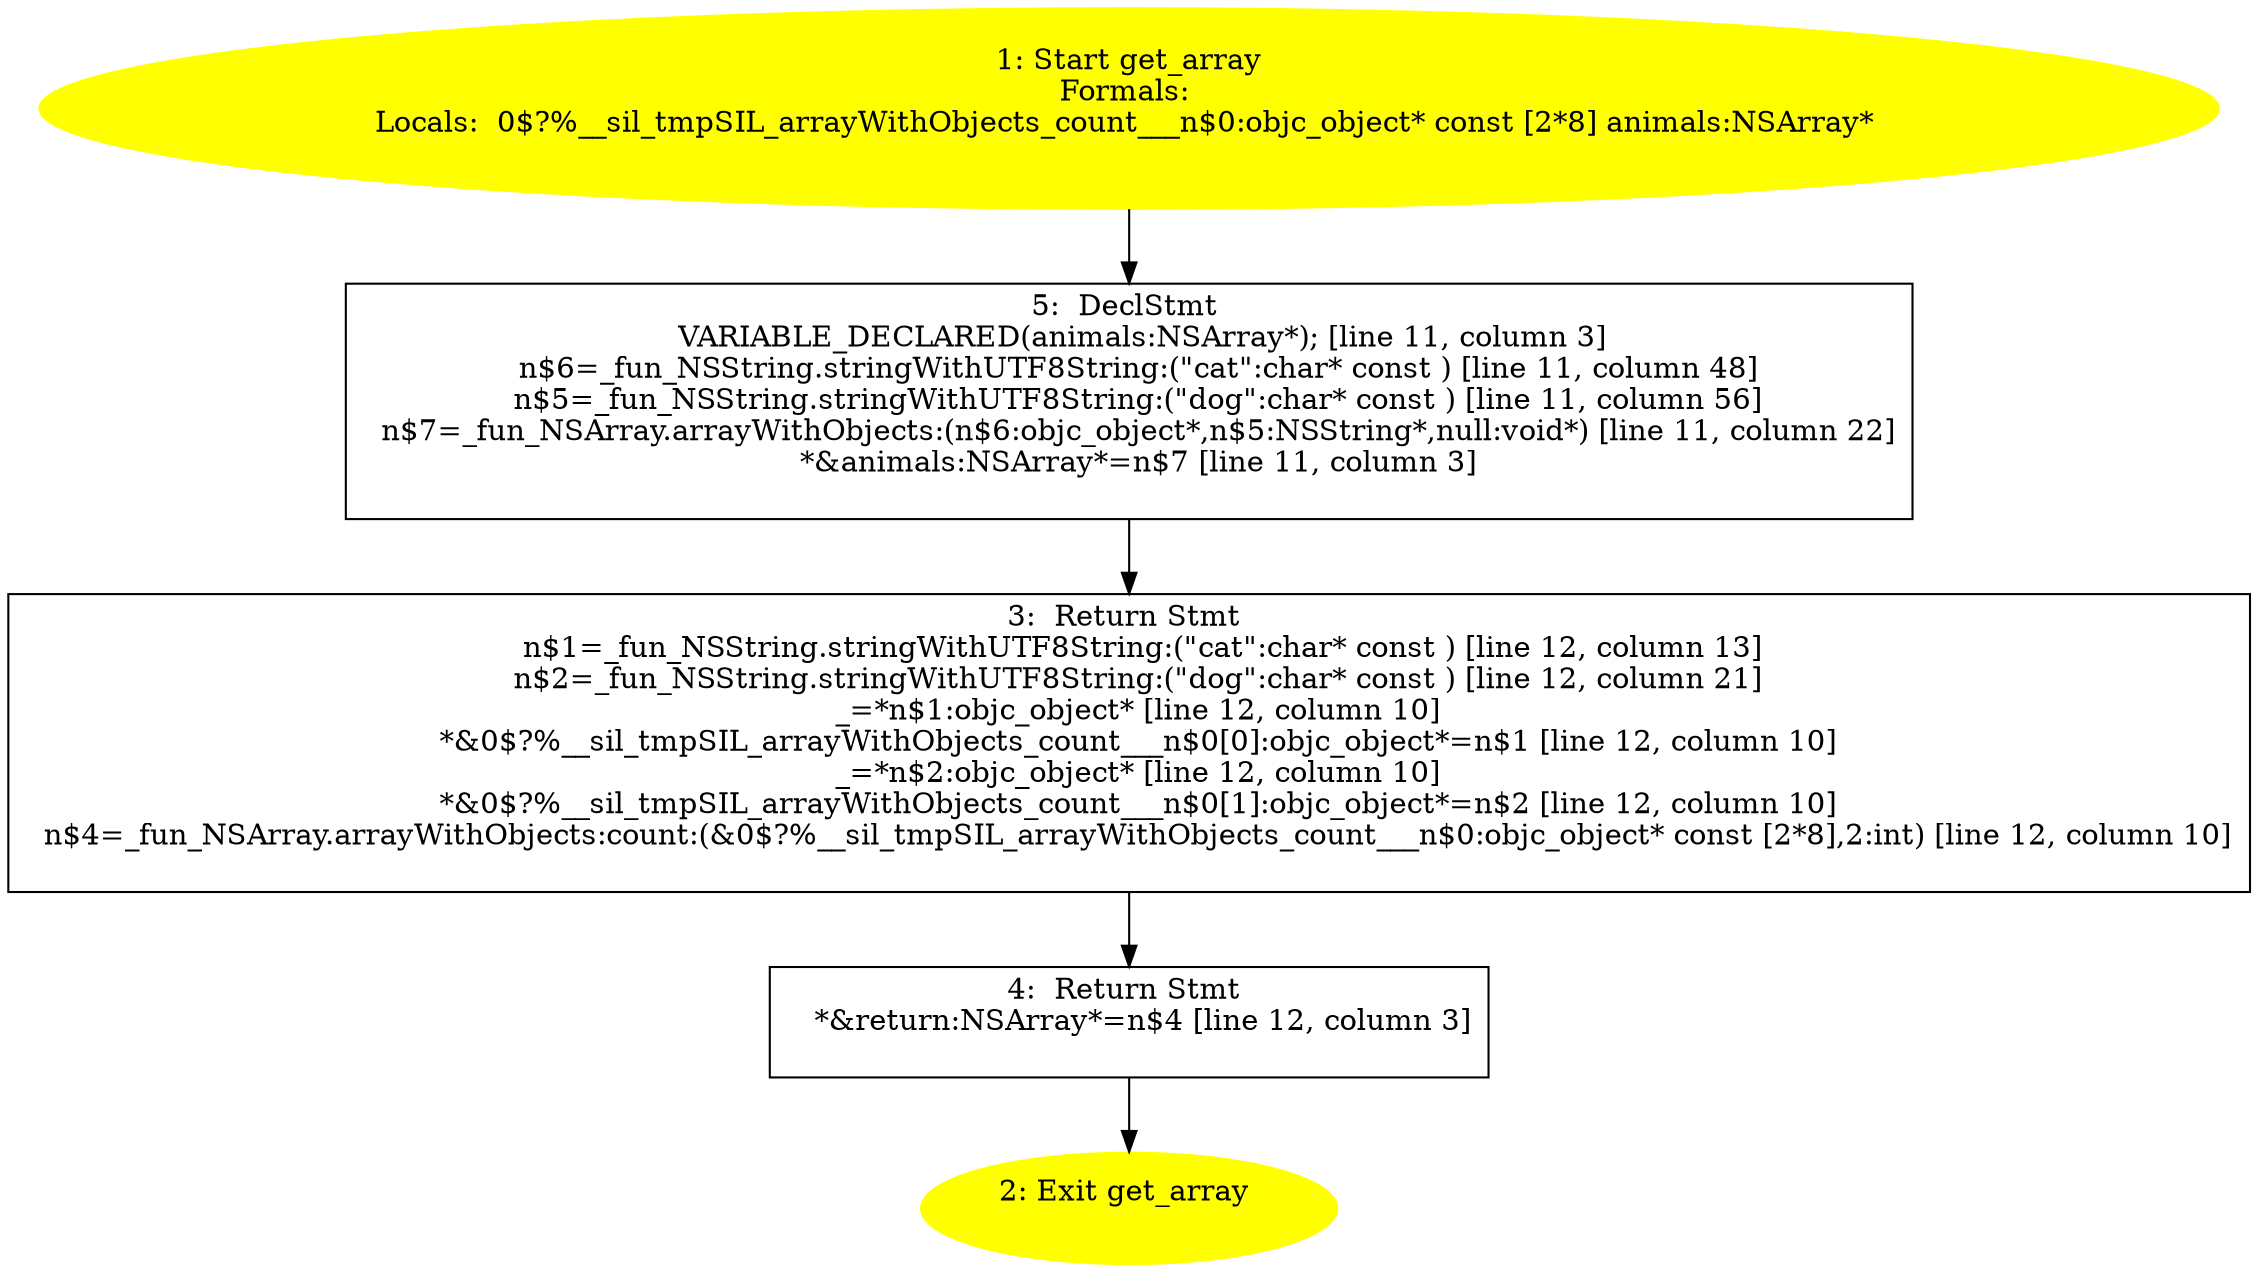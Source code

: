 /* @generated */
digraph cfg {
"get_array.bca6b16c85e5b8ba530f380271b2ec79_1" [label="1: Start get_array\nFormals: \nLocals:  0$?%__sil_tmpSIL_arrayWithObjects_count___n$0:objc_object* const [2*8] animals:NSArray* \n  " color=yellow style=filled]
	

	 "get_array.bca6b16c85e5b8ba530f380271b2ec79_1" -> "get_array.bca6b16c85e5b8ba530f380271b2ec79_5" ;
"get_array.bca6b16c85e5b8ba530f380271b2ec79_2" [label="2: Exit get_array \n  " color=yellow style=filled]
	

"get_array.bca6b16c85e5b8ba530f380271b2ec79_3" [label="3:  Return Stmt \n   n$1=_fun_NSString.stringWithUTF8String:(\"cat\":char* const ) [line 12, column 13]\n  n$2=_fun_NSString.stringWithUTF8String:(\"dog\":char* const ) [line 12, column 21]\n  _=*n$1:objc_object* [line 12, column 10]\n  *&0$?%__sil_tmpSIL_arrayWithObjects_count___n$0[0]:objc_object*=n$1 [line 12, column 10]\n  _=*n$2:objc_object* [line 12, column 10]\n  *&0$?%__sil_tmpSIL_arrayWithObjects_count___n$0[1]:objc_object*=n$2 [line 12, column 10]\n  n$4=_fun_NSArray.arrayWithObjects:count:(&0$?%__sil_tmpSIL_arrayWithObjects_count___n$0:objc_object* const [2*8],2:int) [line 12, column 10]\n " shape="box"]
	

	 "get_array.bca6b16c85e5b8ba530f380271b2ec79_3" -> "get_array.bca6b16c85e5b8ba530f380271b2ec79_4" ;
"get_array.bca6b16c85e5b8ba530f380271b2ec79_4" [label="4:  Return Stmt \n   *&return:NSArray*=n$4 [line 12, column 3]\n " shape="box"]
	

	 "get_array.bca6b16c85e5b8ba530f380271b2ec79_4" -> "get_array.bca6b16c85e5b8ba530f380271b2ec79_2" ;
"get_array.bca6b16c85e5b8ba530f380271b2ec79_5" [label="5:  DeclStmt \n   VARIABLE_DECLARED(animals:NSArray*); [line 11, column 3]\n  n$6=_fun_NSString.stringWithUTF8String:(\"cat\":char* const ) [line 11, column 48]\n  n$5=_fun_NSString.stringWithUTF8String:(\"dog\":char* const ) [line 11, column 56]\n  n$7=_fun_NSArray.arrayWithObjects:(n$6:objc_object*,n$5:NSString*,null:void*) [line 11, column 22]\n  *&animals:NSArray*=n$7 [line 11, column 3]\n " shape="box"]
	

	 "get_array.bca6b16c85e5b8ba530f380271b2ec79_5" -> "get_array.bca6b16c85e5b8ba530f380271b2ec79_3" ;
}
